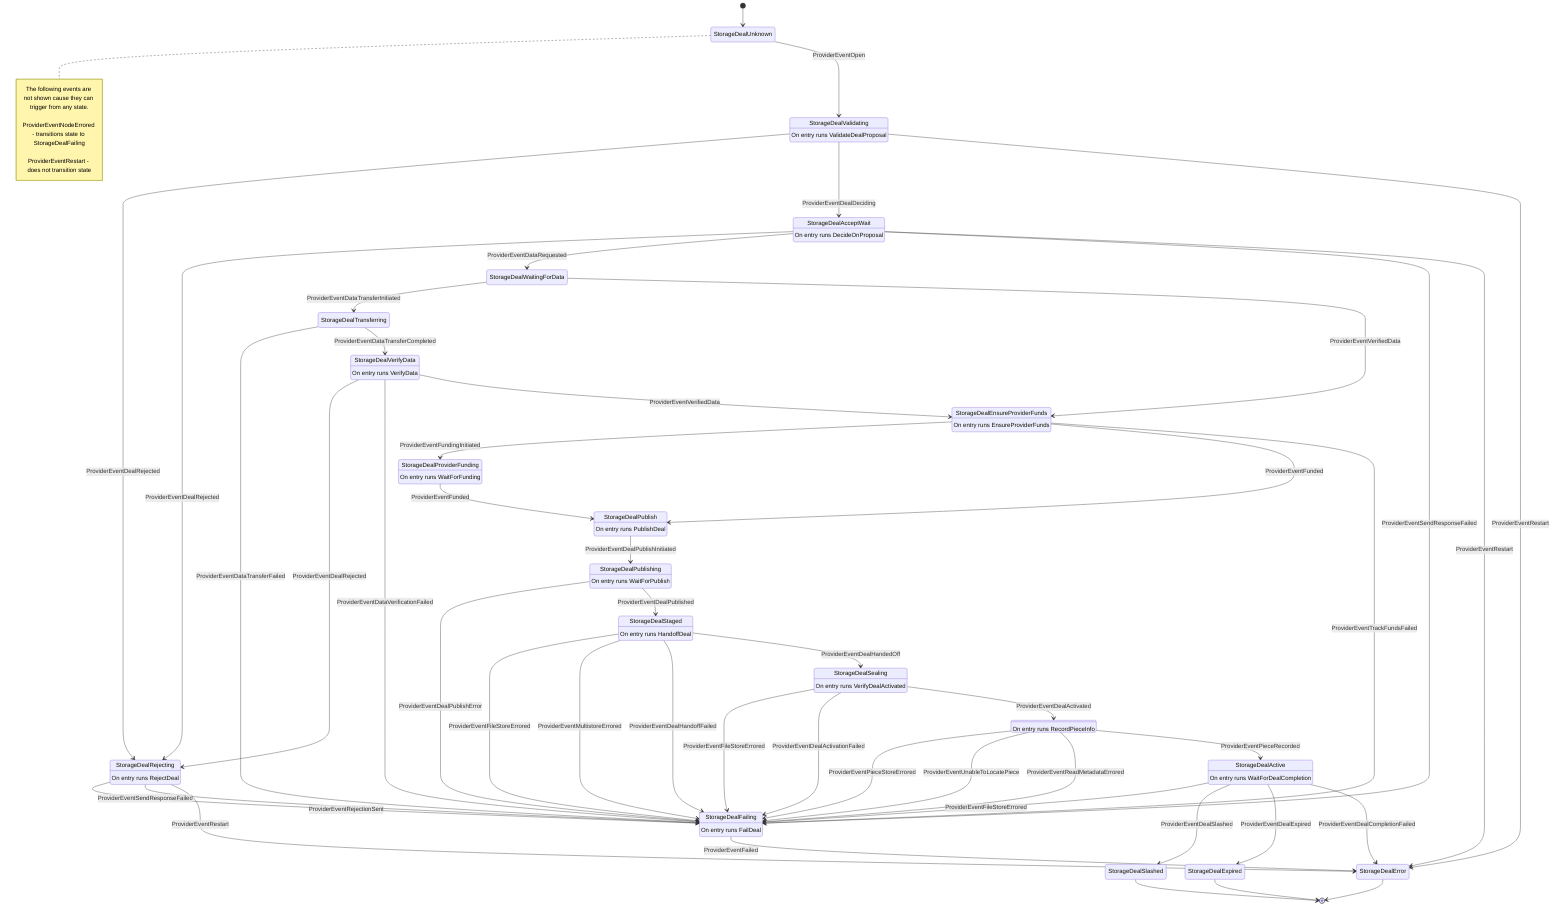 stateDiagram-v2
	state "StorageDealUnknown" as 0
	state "StorageDealStaged" as 4
	state "StorageDealSealing" as 5
	state "<invalid Value>" as 6
	state "StorageDealActive" as 7
	state "StorageDealExpired" as 8
	state "StorageDealSlashed" as 9
	state "StorageDealRejecting" as 10
	state "StorageDealFailing" as 11
	state "StorageDealValidating" as 14
	state "StorageDealAcceptWait" as 15
	state "StorageDealTransferring" as 17
	state "StorageDealWaitingForData" as 18
	state "StorageDealVerifyData" as 19
	state "StorageDealEnsureProviderFunds" as 20
	state "StorageDealProviderFunding" as 22
	state "StorageDealPublish" as 24
	state "StorageDealPublishing" as 25
	state "StorageDealError" as 26
	4 : On entry runs HandoffDeal
	5 : On entry runs VerifyDealActivated
	6 : On entry runs RecordPieceInfo
	7 : On entry runs WaitForDealCompletion
	10 : On entry runs RejectDeal
	11 : On entry runs FailDeal
	14 : On entry runs ValidateDealProposal
	15 : On entry runs DecideOnProposal
	19 : On entry runs VerifyData
	20 : On entry runs EnsureProviderFunds
	22 : On entry runs WaitForFunding
	24 : On entry runs PublishDeal
	25 : On entry runs WaitForPublish
	[*] --> 0
	note right of 0
		The following events are not shown cause they can trigger from any state.

		ProviderEventNodeErrored - transitions state to StorageDealFailing
		ProviderEventRestart - does not transition state
	end note
	0 --> 14 : ProviderEventOpen
	14 --> 10 : ProviderEventDealRejected
	15 --> 10 : ProviderEventDealRejected
	19 --> 10 : ProviderEventDealRejected
	10 --> 11 : ProviderEventRejectionSent
	14 --> 15 : ProviderEventDealDeciding
	15 --> 18 : ProviderEventDataRequested
	17 --> 11 : ProviderEventDataTransferFailed
	18 --> 17 : ProviderEventDataTransferInitiated
	17 --> 19 : ProviderEventDataTransferCompleted
	19 --> 11 : ProviderEventDataVerificationFailed
	18 --> 20 : ProviderEventVerifiedData
	19 --> 20 : ProviderEventVerifiedData
	20 --> 22 : ProviderEventFundingInitiated
	20 --> 24 : ProviderEventFunded
	22 --> 24 : ProviderEventFunded
	24 --> 25 : ProviderEventDealPublishInitiated
	25 --> 11 : ProviderEventDealPublishError
	10 --> 11 : ProviderEventSendResponseFailed
	15 --> 11 : ProviderEventSendResponseFailed
	25 --> 4 : ProviderEventDealPublished
	4 --> 11 : ProviderEventFileStoreErrored
	5 --> 11 : ProviderEventFileStoreErrored
	7 --> 11 : ProviderEventFileStoreErrored
	4 --> 11 : ProviderEventMultistoreErrored
	4 --> 11 : ProviderEventDealHandoffFailed
	4 --> 5 : ProviderEventDealHandedOff
	5 --> 11 : ProviderEventDealActivationFailed
	5 --> 6 : ProviderEventDealActivated
	6 --> 11 : ProviderEventPieceStoreErrored
	6 --> 11 : ProviderEventUnableToLocatePiece
	6 --> 11 : ProviderEventReadMetadataErrored
	6 --> 7 : ProviderEventPieceRecorded
	7 --> 9 : ProviderEventDealSlashed
	7 --> 8 : ProviderEventDealExpired
	7 --> 26 : ProviderEventDealCompletionFailed
	11 --> 26 : ProviderEventFailed
	10 --> 26 : ProviderEventRestart
	14 --> 26 : ProviderEventRestart
	15 --> 26 : ProviderEventRestart
	20 --> 11 : ProviderEventTrackFundsFailed
	26 --> [*]
	9 --> [*]
	8 --> [*]
